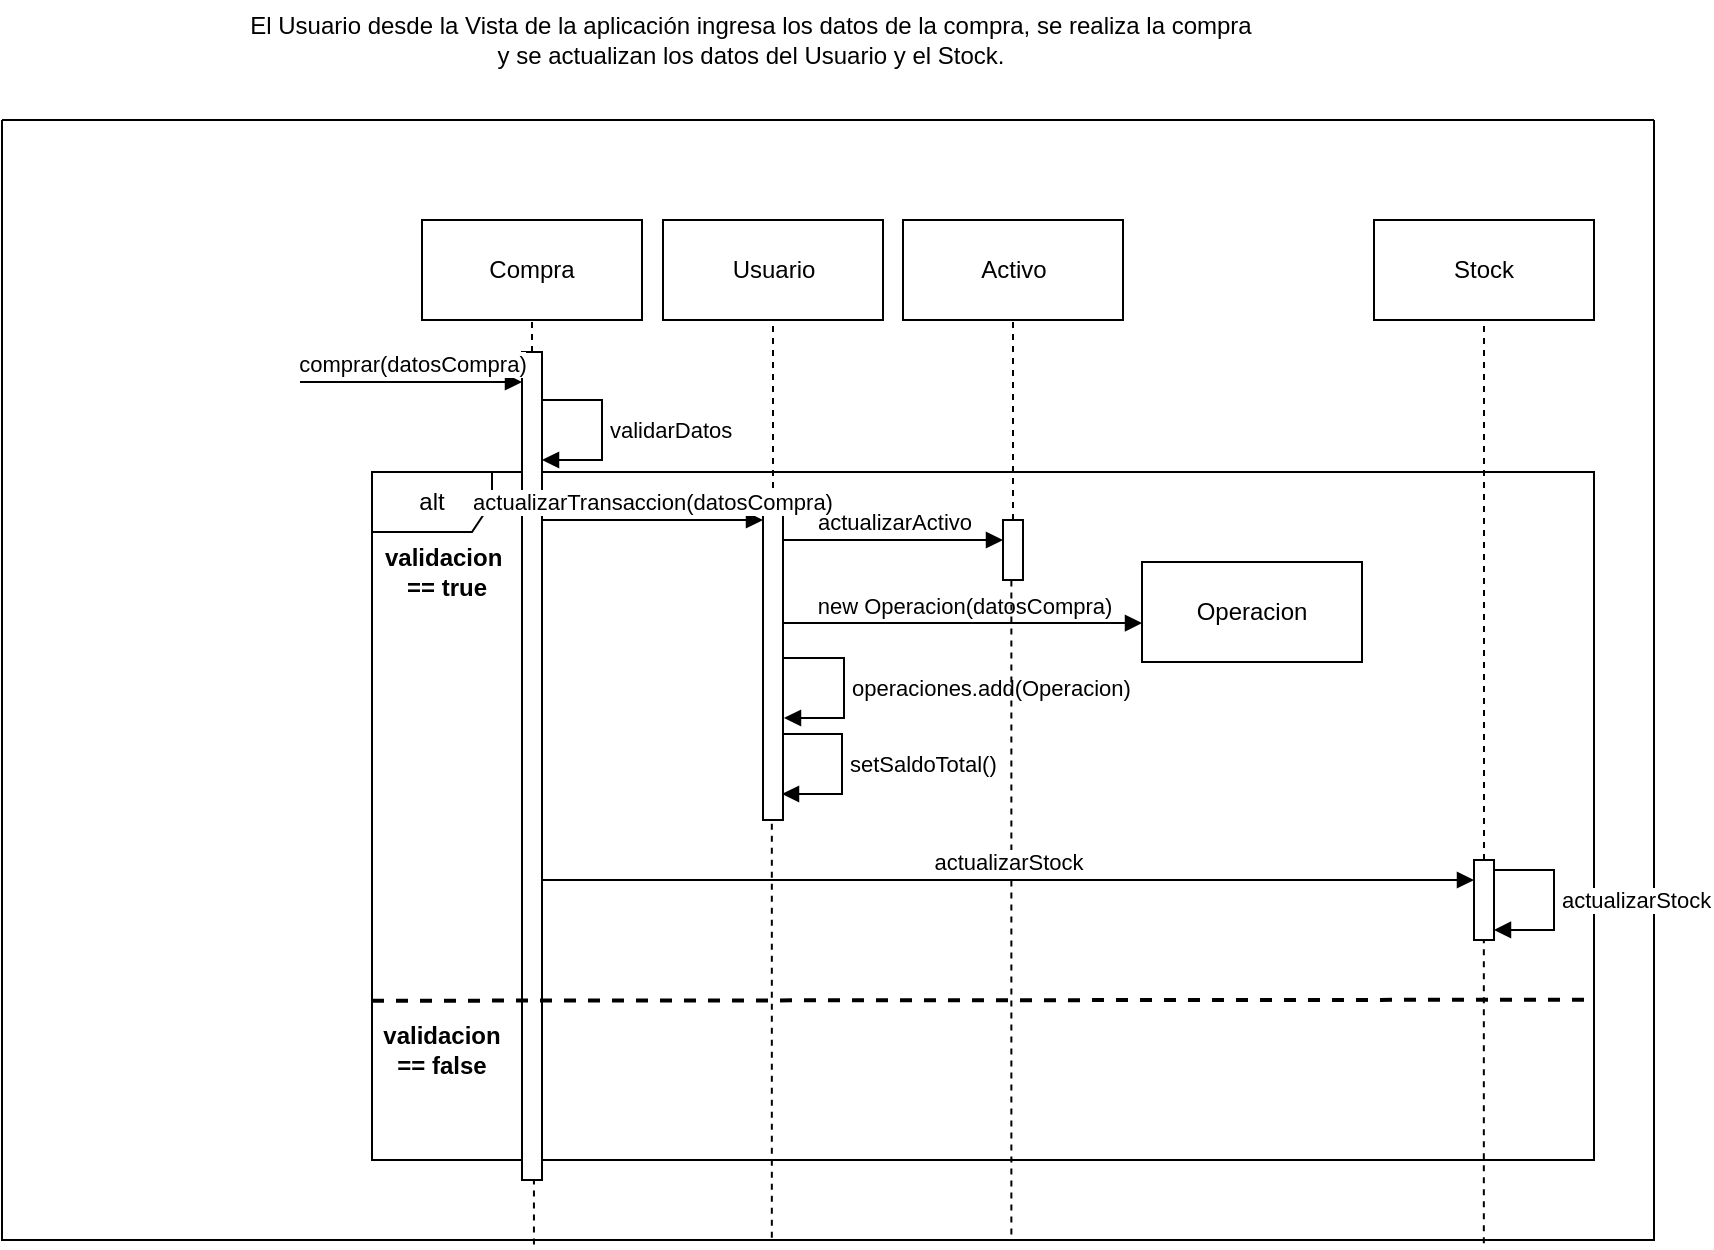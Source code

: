<mxfile version="24.7.14">
  <diagram name="Página-1" id="iXR54DhRc3VHNnKgWPOs">
    <mxGraphModel dx="828" dy="-503" grid="1" gridSize="10" guides="1" tooltips="1" connect="1" arrows="1" fold="1" page="1" pageScale="1" pageWidth="827" pageHeight="1169" math="0" shadow="0">
      <root>
        <mxCell id="0" />
        <mxCell id="1" parent="0" />
        <mxCell id="Cv3MLdO457S3XhwVmylq-1" value="alt" style="shape=umlFrame;whiteSpace=wrap;html=1;pointerEvents=0;" parent="1" vertex="1">
          <mxGeometry x="185" y="1405" width="611" height="344" as="geometry" />
        </mxCell>
        <mxCell id="Cv3MLdO457S3XhwVmylq-3" value="" style="endArrow=none;dashed=1;html=1;rounded=0;entryX=0.5;entryY=1;entryDx=0;entryDy=0;" parent="1" source="Cv3MLdO457S3XhwVmylq-15" target="Cv3MLdO457S3XhwVmylq-27" edge="1">
          <mxGeometry width="50" height="50" relative="1" as="geometry">
            <mxPoint x="264.52" y="1345" as="sourcePoint" />
            <mxPoint x="265" y="1329" as="targetPoint" />
          </mxGeometry>
        </mxCell>
        <mxCell id="Cv3MLdO457S3XhwVmylq-4" value="" style="endArrow=none;dashed=1;html=1;rounded=0;entryX=0.5;entryY=1;entryDx=0;entryDy=0;" parent="1" source="Cv3MLdO457S3XhwVmylq-30" target="Cv3MLdO457S3XhwVmylq-28" edge="1">
          <mxGeometry width="50" height="50" relative="1" as="geometry">
            <mxPoint x="384.62" y="1355" as="sourcePoint" />
            <mxPoint x="384.62" y="1305" as="targetPoint" />
          </mxGeometry>
        </mxCell>
        <mxCell id="Cv3MLdO457S3XhwVmylq-5" value="" style="endArrow=none;dashed=1;html=1;rounded=0;entryX=0.5;entryY=1;entryDx=0;entryDy=0;" parent="1" source="Cv3MLdO457S3XhwVmylq-10" target="Cv3MLdO457S3XhwVmylq-29" edge="1">
          <mxGeometry width="50" height="50" relative="1" as="geometry">
            <mxPoint x="509.73" y="1435" as="sourcePoint" />
            <mxPoint x="509.73" y="1295" as="targetPoint" />
          </mxGeometry>
        </mxCell>
        <mxCell id="Cv3MLdO457S3XhwVmylq-6" value="" style="endArrow=none;dashed=1;html=1;rounded=0;exitX=0.466;exitY=0.998;exitDx=0;exitDy=0;exitPerimeter=0;" parent="1" source="Cv3MLdO457S3XhwVmylq-7" target="Cv3MLdO457S3XhwVmylq-30" edge="1">
          <mxGeometry width="50" height="50" relative="1" as="geometry">
            <mxPoint x="386" y="1789" as="sourcePoint" />
            <mxPoint x="384.62" y="1565" as="targetPoint" />
          </mxGeometry>
        </mxCell>
        <mxCell id="Cv3MLdO457S3XhwVmylq-25" value="&lt;b&gt;validacion&amp;nbsp; == true&lt;/b&gt;" style="text;html=1;align=center;verticalAlign=middle;whiteSpace=wrap;rounded=0;" parent="1" vertex="1">
          <mxGeometry x="185" y="1440" width="75" height="30" as="geometry" />
        </mxCell>
        <mxCell id="Cv3MLdO457S3XhwVmylq-27" value="Compra" style="html=1;whiteSpace=wrap;" parent="1" vertex="1">
          <mxGeometry x="210" y="1279" width="110" height="50" as="geometry" />
        </mxCell>
        <mxCell id="Cv3MLdO457S3XhwVmylq-28" value="Usuario" style="html=1;whiteSpace=wrap;" parent="1" vertex="1">
          <mxGeometry x="330.5" y="1279" width="110" height="50" as="geometry" />
        </mxCell>
        <mxCell id="Cv3MLdO457S3XhwVmylq-29" value="Activo" style="html=1;whiteSpace=wrap;" parent="1" vertex="1">
          <mxGeometry x="450.5" y="1279" width="110" height="50" as="geometry" />
        </mxCell>
        <mxCell id="Cv3MLdO457S3XhwVmylq-30" value="" style="html=1;points=[[0,0,0,0,5],[0,1,0,0,-5],[1,0,0,0,5],[1,1,0,0,-5]];perimeter=orthogonalPerimeter;outlineConnect=0;targetShapes=umlLifeline;portConstraint=eastwest;newEdgeStyle={&quot;curved&quot;:0,&quot;rounded&quot;:0};" parent="1" vertex="1">
          <mxGeometry x="380.5" y="1419" width="10" height="160" as="geometry" />
        </mxCell>
        <mxCell id="Cv3MLdO457S3XhwVmylq-32" value="El Usuario desde la Vista de la aplicación ingresa los datos de la compra, se realiza la compra&lt;div&gt;y se actuali&lt;span style=&quot;background-color: initial;&quot;&gt;zan los datos del Usuario y el Stock.&lt;/span&gt;&lt;/div&gt;" style="text;html=1;align=center;verticalAlign=middle;resizable=0;points=[];autosize=1;strokeColor=none;fillColor=none;" parent="1" vertex="1">
          <mxGeometry x="114" y="1169" width="520" height="40" as="geometry" />
        </mxCell>
        <mxCell id="_f2GjBEuq_733GmIHMsE-1" value="operaciones.add(Operacion)" style="html=1;align=left;spacingLeft=2;endArrow=block;rounded=0;edgeStyle=orthogonalEdgeStyle;curved=0;rounded=0;" parent="1" edge="1">
          <mxGeometry relative="1" as="geometry">
            <mxPoint x="391" y="1498" as="sourcePoint" />
            <Array as="points">
              <mxPoint x="421" y="1498" />
              <mxPoint x="421" y="1528" />
            </Array>
            <mxPoint x="391" y="1528" as="targetPoint" />
            <mxPoint as="offset" />
          </mxGeometry>
        </mxCell>
        <mxCell id="_f2GjBEuq_733GmIHMsE-4" value="setSaldoTotal()" style="html=1;align=left;spacingLeft=2;endArrow=block;rounded=0;edgeStyle=orthogonalEdgeStyle;curved=0;rounded=0;" parent="1" edge="1">
          <mxGeometry relative="1" as="geometry">
            <mxPoint x="390" y="1536" as="sourcePoint" />
            <Array as="points">
              <mxPoint x="420" y="1536" />
              <mxPoint x="420" y="1566" />
            </Array>
            <mxPoint x="390" y="1566" as="targetPoint" />
          </mxGeometry>
        </mxCell>
        <mxCell id="_f2GjBEuq_733GmIHMsE-3" value="new Operacion(datosCompra)" style="html=1;verticalAlign=bottom;endArrow=block;curved=0;rounded=0;" parent="1" source="Cv3MLdO457S3XhwVmylq-30" target="Cv3MLdO457S3XhwVmylq-18" edge="1">
          <mxGeometry width="80" relative="1" as="geometry">
            <mxPoint x="390.5" y="1483.58" as="sourcePoint" />
            <mxPoint x="570" y="1480" as="targetPoint" />
          </mxGeometry>
        </mxCell>
        <mxCell id="Cv3MLdO457S3XhwVmylq-7" value="" style="swimlane;startSize=0;container=0;" parent="1" vertex="1">
          <mxGeometry y="1229" width="826" height="560" as="geometry" />
        </mxCell>
        <mxCell id="Cv3MLdO457S3XhwVmylq-9" value="actualizarActivo" style="html=1;verticalAlign=bottom;endArrow=block;curved=0;rounded=0;" parent="Cv3MLdO457S3XhwVmylq-7" edge="1">
          <mxGeometry width="80" relative="1" as="geometry">
            <mxPoint x="390.5" y="210.0" as="sourcePoint" />
            <mxPoint x="500.5" y="210.0" as="targetPoint" />
          </mxGeometry>
        </mxCell>
        <mxCell id="Cv3MLdO457S3XhwVmylq-10" value="" style="html=1;points=[[0,0,0,0,5],[0,1,0,0,-5],[1,0,0,0,5],[1,1,0,0,-5]];perimeter=orthogonalPerimeter;outlineConnect=0;targetShapes=umlLifeline;portConstraint=eastwest;newEdgeStyle={&quot;curved&quot;:0,&quot;rounded&quot;:0};" parent="Cv3MLdO457S3XhwVmylq-7" vertex="1">
          <mxGeometry x="500.5" y="200" width="10" height="30" as="geometry" />
        </mxCell>
        <mxCell id="Cv3MLdO457S3XhwVmylq-11" value="" style="endArrow=none;dashed=1;html=1;rounded=0;exitX=0.611;exitY=0.995;exitDx=0;exitDy=0;exitPerimeter=0;" parent="Cv3MLdO457S3XhwVmylq-7" source="Cv3MLdO457S3XhwVmylq-7" target="Cv3MLdO457S3XhwVmylq-10" edge="1">
          <mxGeometry width="50" height="50" relative="1" as="geometry">
            <mxPoint x="505.12" y="566" as="sourcePoint" />
            <mxPoint x="505.12" y="346" as="targetPoint" />
          </mxGeometry>
        </mxCell>
        <mxCell id="Cv3MLdO457S3XhwVmylq-13" value="validarDatos" style="html=1;align=left;spacingLeft=2;endArrow=block;rounded=0;edgeStyle=orthogonalEdgeStyle;curved=0;rounded=0;" parent="Cv3MLdO457S3XhwVmylq-7" target="Cv3MLdO457S3XhwVmylq-15" edge="1">
          <mxGeometry relative="1" as="geometry">
            <mxPoint x="270" y="140" as="sourcePoint" />
            <Array as="points">
              <mxPoint x="300" y="140" />
              <mxPoint x="300" y="170" />
            </Array>
            <mxPoint x="275" y="170" as="targetPoint" />
          </mxGeometry>
        </mxCell>
        <mxCell id="Cv3MLdO457S3XhwVmylq-14" value="&lt;b&gt;validacion == false&lt;/b&gt;" style="text;html=1;align=center;verticalAlign=middle;whiteSpace=wrap;rounded=0;" parent="Cv3MLdO457S3XhwVmylq-7" vertex="1">
          <mxGeometry x="185" y="450" width="70" height="30" as="geometry" />
        </mxCell>
        <mxCell id="Cv3MLdO457S3XhwVmylq-15" value="" style="html=1;points=[[0,0,0,0,5],[0,1,0,0,-5],[1,0,0,0,5],[1,1,0,0,-5]];perimeter=orthogonalPerimeter;outlineConnect=0;targetShapes=umlLifeline;portConstraint=eastwest;newEdgeStyle={&quot;curved&quot;:0,&quot;rounded&quot;:0};" parent="Cv3MLdO457S3XhwVmylq-7" vertex="1">
          <mxGeometry x="260" y="116" width="10" height="414" as="geometry" />
        </mxCell>
        <mxCell id="Cv3MLdO457S3XhwVmylq-16" value="" style="endArrow=none;dashed=1;html=1;rounded=0;exitX=0.322;exitY=1.004;exitDx=0;exitDy=0;exitPerimeter=0;" parent="Cv3MLdO457S3XhwVmylq-7" source="Cv3MLdO457S3XhwVmylq-7" target="Cv3MLdO457S3XhwVmylq-15" edge="1">
          <mxGeometry width="50" height="50" relative="1" as="geometry">
            <mxPoint x="263.62" y="703" as="sourcePoint" />
            <mxPoint x="263.62" y="483" as="targetPoint" />
          </mxGeometry>
        </mxCell>
        <mxCell id="Cv3MLdO457S3XhwVmylq-17" value="" style="endArrow=none;dashed=1;html=1;strokeWidth=2;rounded=0;exitX=-0.001;exitY=0.666;exitDx=0;exitDy=0;exitPerimeter=0;entryX=1;entryY=0.767;entryDx=0;entryDy=0;entryPerimeter=0;" parent="Cv3MLdO457S3XhwVmylq-7" target="Cv3MLdO457S3XhwVmylq-1" edge="1">
          <mxGeometry width="50" height="50" relative="1" as="geometry">
            <mxPoint x="184.995" y="440.36" as="sourcePoint" />
            <mxPoint x="699.99" y="440" as="targetPoint" />
          </mxGeometry>
        </mxCell>
        <mxCell id="Cv3MLdO457S3XhwVmylq-18" value="Operacion" style="html=1;whiteSpace=wrap;" parent="Cv3MLdO457S3XhwVmylq-7" vertex="1">
          <mxGeometry x="570" y="221" width="110" height="50" as="geometry" />
        </mxCell>
        <mxCell id="Cv3MLdO457S3XhwVmylq-20" value="actualizarStock" style="html=1;verticalAlign=bottom;endArrow=block;curved=0;rounded=0;" parent="Cv3MLdO457S3XhwVmylq-7" target="_f2GjBEuq_733GmIHMsE-24" edge="1">
          <mxGeometry width="80" relative="1" as="geometry">
            <mxPoint x="270" y="380.0" as="sourcePoint" />
            <mxPoint x="620.0" y="380.0" as="targetPoint" />
          </mxGeometry>
        </mxCell>
        <mxCell id="_f2GjBEuq_733GmIHMsE-23" value="Stock" style="html=1;whiteSpace=wrap;" parent="Cv3MLdO457S3XhwVmylq-7" vertex="1">
          <mxGeometry x="686" y="50" width="110" height="50" as="geometry" />
        </mxCell>
        <mxCell id="_f2GjBEuq_733GmIHMsE-24" value="" style="html=1;points=[[0,0,0,0,5],[0,1,0,0,-5],[1,0,0,0,5],[1,1,0,0,-5]];perimeter=orthogonalPerimeter;outlineConnect=0;targetShapes=umlLifeline;portConstraint=eastwest;newEdgeStyle={&quot;curved&quot;:0,&quot;rounded&quot;:0};" parent="Cv3MLdO457S3XhwVmylq-7" vertex="1">
          <mxGeometry x="736" y="370" width="10" height="40" as="geometry" />
        </mxCell>
        <mxCell id="_f2GjBEuq_733GmIHMsE-25" value="" style="endArrow=none;dashed=1;html=1;rounded=0;" parent="Cv3MLdO457S3XhwVmylq-7" source="_f2GjBEuq_733GmIHMsE-24" target="_f2GjBEuq_733GmIHMsE-23" edge="1">
          <mxGeometry width="50" height="50" relative="1" as="geometry">
            <mxPoint x="686" y="290" as="sourcePoint" />
            <mxPoint x="686" y="140" as="targetPoint" />
          </mxGeometry>
        </mxCell>
        <mxCell id="_f2GjBEuq_733GmIHMsE-26" value="" style="endArrow=none;dashed=1;html=1;rounded=0;exitX=0.897;exitY=1.003;exitDx=0;exitDy=0;exitPerimeter=0;" parent="Cv3MLdO457S3XhwVmylq-7" source="Cv3MLdO457S3XhwVmylq-7" target="_f2GjBEuq_733GmIHMsE-24" edge="1">
          <mxGeometry width="50" height="50" relative="1" as="geometry">
            <mxPoint x="736" y="540" as="sourcePoint" />
            <mxPoint x="736" y="270" as="targetPoint" />
          </mxGeometry>
        </mxCell>
        <mxCell id="_f2GjBEuq_733GmIHMsE-27" value="actualizarStock" style="html=1;align=left;spacingLeft=2;endArrow=block;rounded=0;edgeStyle=orthogonalEdgeStyle;curved=0;rounded=0;" parent="Cv3MLdO457S3XhwVmylq-7" edge="1">
          <mxGeometry relative="1" as="geometry">
            <mxPoint x="746" y="374.99" as="sourcePoint" />
            <Array as="points">
              <mxPoint x="776" y="374.99" />
              <mxPoint x="776" y="404.99" />
            </Array>
            <mxPoint x="746" y="404.99" as="targetPoint" />
          </mxGeometry>
        </mxCell>
        <mxCell id="Cv3MLdO457S3XhwVmylq-12" value="actualizarTransaccion(datosCompra)" style="html=1;verticalAlign=bottom;endArrow=block;curved=0;rounded=0;" parent="Cv3MLdO457S3XhwVmylq-7" edge="1">
          <mxGeometry width="80" relative="1" as="geometry">
            <mxPoint x="269.5" y="200" as="sourcePoint" />
            <mxPoint x="380.5" y="200" as="targetPoint" />
          </mxGeometry>
        </mxCell>
        <mxCell id="lkuLZSTWdey9bUEyCvDv-1" value="comprar(datosCompra)" style="html=1;verticalAlign=bottom;endArrow=block;curved=0;rounded=0;" edge="1" parent="Cv3MLdO457S3XhwVmylq-7">
          <mxGeometry width="80" relative="1" as="geometry">
            <mxPoint x="149" y="131" as="sourcePoint" />
            <mxPoint x="260" y="131" as="targetPoint" />
          </mxGeometry>
        </mxCell>
      </root>
    </mxGraphModel>
  </diagram>
</mxfile>
